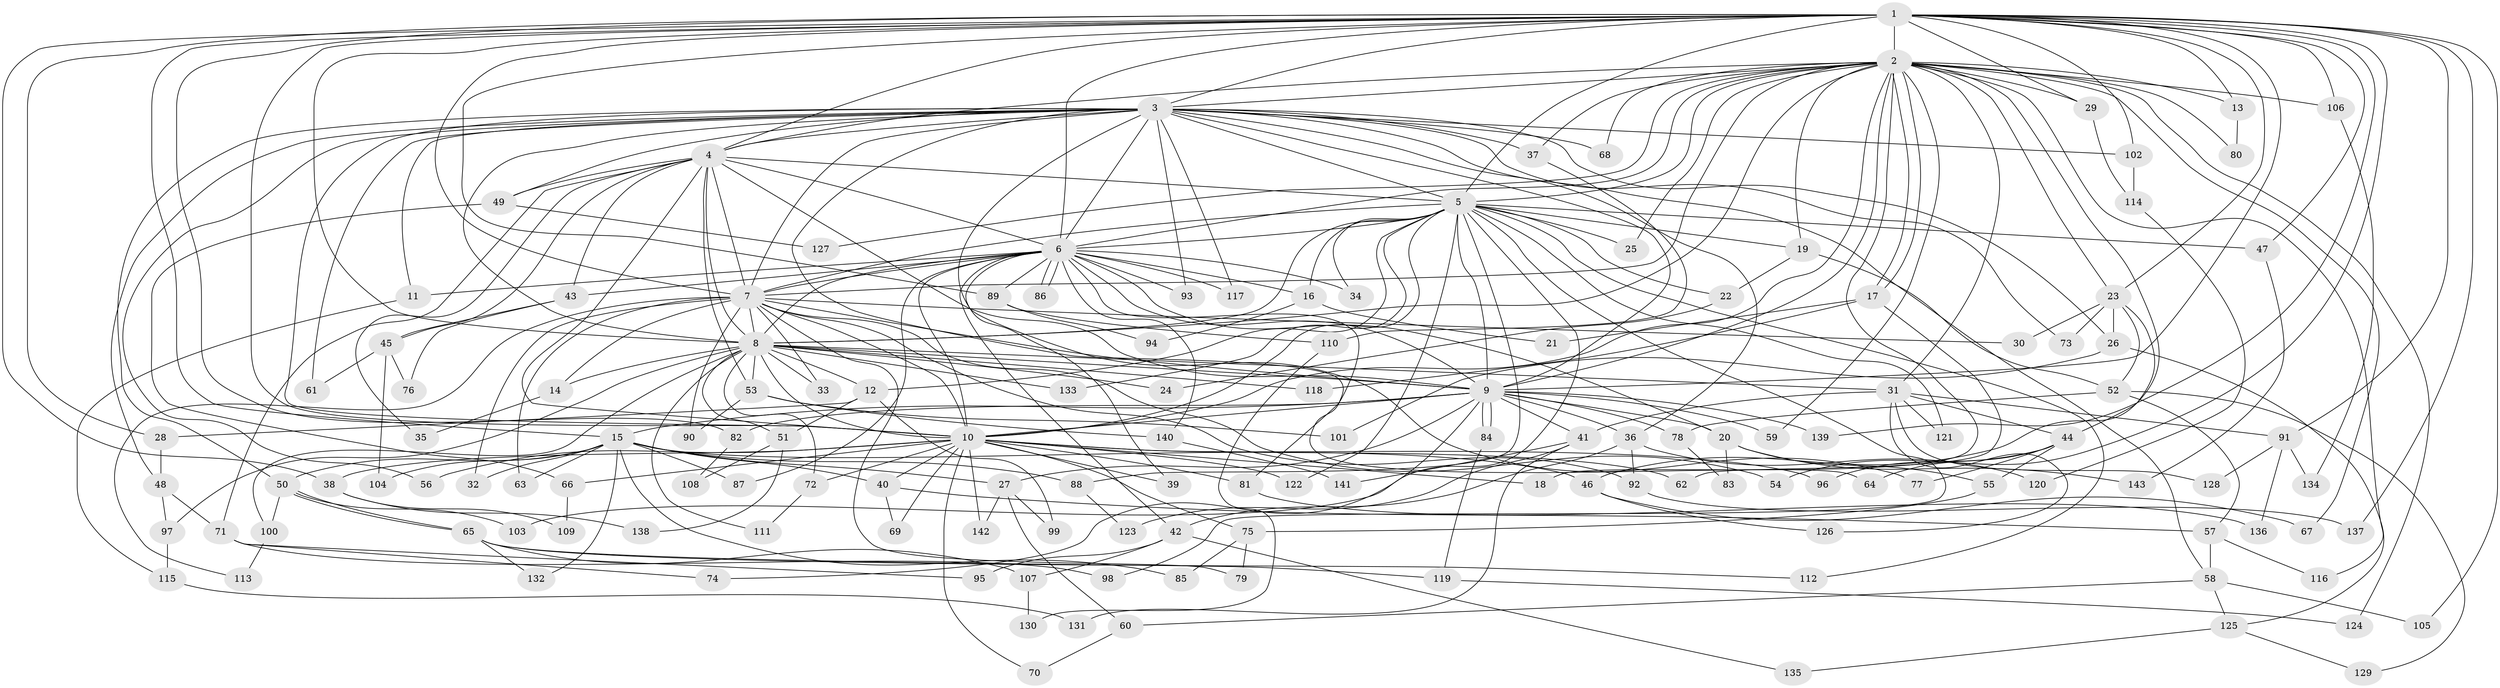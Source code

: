 // coarse degree distribution, {22: 0.011764705882352941, 33: 0.011764705882352941, 21: 0.023529411764705882, 11: 0.03529411764705882, 20: 0.011764705882352941, 23: 0.011764705882352941, 18: 0.011764705882352941, 24: 0.011764705882352941, 3: 0.2235294117647059, 5: 0.09411764705882353, 4: 0.11764705882352941, 1: 0.023529411764705882, 2: 0.3764705882352941, 6: 0.011764705882352941, 7: 0.023529411764705882}
// Generated by graph-tools (version 1.1) at 2025/17/03/04/25 18:17:26]
// undirected, 143 vertices, 311 edges
graph export_dot {
graph [start="1"]
  node [color=gray90,style=filled];
  1;
  2;
  3;
  4;
  5;
  6;
  7;
  8;
  9;
  10;
  11;
  12;
  13;
  14;
  15;
  16;
  17;
  18;
  19;
  20;
  21;
  22;
  23;
  24;
  25;
  26;
  27;
  28;
  29;
  30;
  31;
  32;
  33;
  34;
  35;
  36;
  37;
  38;
  39;
  40;
  41;
  42;
  43;
  44;
  45;
  46;
  47;
  48;
  49;
  50;
  51;
  52;
  53;
  54;
  55;
  56;
  57;
  58;
  59;
  60;
  61;
  62;
  63;
  64;
  65;
  66;
  67;
  68;
  69;
  70;
  71;
  72;
  73;
  74;
  75;
  76;
  77;
  78;
  79;
  80;
  81;
  82;
  83;
  84;
  85;
  86;
  87;
  88;
  89;
  90;
  91;
  92;
  93;
  94;
  95;
  96;
  97;
  98;
  99;
  100;
  101;
  102;
  103;
  104;
  105;
  106;
  107;
  108;
  109;
  110;
  111;
  112;
  113;
  114;
  115;
  116;
  117;
  118;
  119;
  120;
  121;
  122;
  123;
  124;
  125;
  126;
  127;
  128;
  129;
  130;
  131;
  132;
  133;
  134;
  135;
  136;
  137;
  138;
  139;
  140;
  141;
  142;
  143;
  1 -- 2;
  1 -- 3;
  1 -- 4;
  1 -- 5;
  1 -- 6;
  1 -- 7;
  1 -- 8;
  1 -- 9;
  1 -- 10;
  1 -- 13;
  1 -- 15;
  1 -- 23;
  1 -- 28;
  1 -- 29;
  1 -- 38;
  1 -- 47;
  1 -- 82;
  1 -- 89;
  1 -- 91;
  1 -- 96;
  1 -- 102;
  1 -- 105;
  1 -- 106;
  1 -- 137;
  1 -- 139;
  2 -- 3;
  2 -- 4;
  2 -- 5;
  2 -- 6;
  2 -- 7;
  2 -- 8;
  2 -- 9;
  2 -- 10;
  2 -- 13;
  2 -- 17;
  2 -- 17;
  2 -- 18;
  2 -- 19;
  2 -- 23;
  2 -- 25;
  2 -- 29;
  2 -- 31;
  2 -- 37;
  2 -- 46;
  2 -- 59;
  2 -- 67;
  2 -- 68;
  2 -- 80;
  2 -- 106;
  2 -- 116;
  2 -- 124;
  2 -- 127;
  3 -- 4;
  3 -- 5;
  3 -- 6;
  3 -- 7;
  3 -- 8;
  3 -- 9;
  3 -- 10;
  3 -- 11;
  3 -- 26;
  3 -- 36;
  3 -- 37;
  3 -- 48;
  3 -- 49;
  3 -- 50;
  3 -- 56;
  3 -- 58;
  3 -- 61;
  3 -- 64;
  3 -- 68;
  3 -- 73;
  3 -- 77;
  3 -- 93;
  3 -- 102;
  3 -- 117;
  4 -- 5;
  4 -- 6;
  4 -- 7;
  4 -- 8;
  4 -- 9;
  4 -- 10;
  4 -- 35;
  4 -- 43;
  4 -- 45;
  4 -- 49;
  4 -- 53;
  4 -- 71;
  5 -- 6;
  5 -- 7;
  5 -- 8;
  5 -- 9;
  5 -- 10;
  5 -- 12;
  5 -- 16;
  5 -- 19;
  5 -- 22;
  5 -- 25;
  5 -- 34;
  5 -- 47;
  5 -- 88;
  5 -- 98;
  5 -- 103;
  5 -- 112;
  5 -- 121;
  5 -- 122;
  5 -- 133;
  6 -- 7;
  6 -- 8;
  6 -- 9;
  6 -- 10;
  6 -- 11;
  6 -- 16;
  6 -- 20;
  6 -- 34;
  6 -- 39;
  6 -- 42;
  6 -- 43;
  6 -- 81;
  6 -- 86;
  6 -- 86;
  6 -- 87;
  6 -- 89;
  6 -- 93;
  6 -- 117;
  6 -- 140;
  7 -- 8;
  7 -- 9;
  7 -- 10;
  7 -- 14;
  7 -- 30;
  7 -- 32;
  7 -- 33;
  7 -- 54;
  7 -- 63;
  7 -- 79;
  7 -- 90;
  7 -- 92;
  7 -- 113;
  8 -- 9;
  8 -- 10;
  8 -- 12;
  8 -- 14;
  8 -- 24;
  8 -- 31;
  8 -- 33;
  8 -- 51;
  8 -- 53;
  8 -- 72;
  8 -- 97;
  8 -- 100;
  8 -- 111;
  8 -- 118;
  8 -- 133;
  9 -- 10;
  9 -- 15;
  9 -- 20;
  9 -- 27;
  9 -- 36;
  9 -- 41;
  9 -- 59;
  9 -- 74;
  9 -- 78;
  9 -- 82;
  9 -- 84;
  9 -- 84;
  9 -- 139;
  10 -- 18;
  10 -- 38;
  10 -- 39;
  10 -- 40;
  10 -- 56;
  10 -- 62;
  10 -- 66;
  10 -- 69;
  10 -- 70;
  10 -- 72;
  10 -- 75;
  10 -- 81;
  10 -- 96;
  10 -- 122;
  10 -- 142;
  11 -- 115;
  12 -- 28;
  12 -- 51;
  12 -- 99;
  13 -- 80;
  14 -- 35;
  15 -- 27;
  15 -- 32;
  15 -- 40;
  15 -- 46;
  15 -- 50;
  15 -- 63;
  15 -- 85;
  15 -- 87;
  15 -- 88;
  15 -- 104;
  15 -- 132;
  16 -- 21;
  16 -- 94;
  17 -- 21;
  17 -- 62;
  17 -- 118;
  19 -- 22;
  19 -- 52;
  20 -- 55;
  20 -- 83;
  20 -- 143;
  22 -- 24;
  23 -- 26;
  23 -- 30;
  23 -- 44;
  23 -- 52;
  23 -- 73;
  26 -- 101;
  26 -- 125;
  27 -- 60;
  27 -- 99;
  27 -- 142;
  28 -- 48;
  29 -- 114;
  31 -- 41;
  31 -- 44;
  31 -- 91;
  31 -- 121;
  31 -- 126;
  31 -- 128;
  36 -- 42;
  36 -- 92;
  36 -- 120;
  37 -- 110;
  38 -- 109;
  38 -- 138;
  40 -- 57;
  40 -- 69;
  41 -- 123;
  41 -- 131;
  41 -- 141;
  42 -- 95;
  42 -- 107;
  42 -- 135;
  43 -- 45;
  43 -- 76;
  44 -- 54;
  44 -- 55;
  44 -- 64;
  44 -- 77;
  45 -- 61;
  45 -- 76;
  45 -- 104;
  46 -- 67;
  46 -- 126;
  47 -- 143;
  48 -- 71;
  48 -- 97;
  49 -- 66;
  49 -- 127;
  50 -- 65;
  50 -- 65;
  50 -- 100;
  50 -- 103;
  51 -- 108;
  51 -- 138;
  52 -- 57;
  52 -- 78;
  52 -- 129;
  53 -- 90;
  53 -- 101;
  53 -- 140;
  55 -- 75;
  57 -- 58;
  57 -- 116;
  58 -- 60;
  58 -- 105;
  58 -- 125;
  60 -- 70;
  65 -- 107;
  65 -- 112;
  65 -- 119;
  65 -- 132;
  66 -- 109;
  71 -- 74;
  71 -- 95;
  71 -- 98;
  72 -- 111;
  75 -- 79;
  75 -- 85;
  78 -- 83;
  81 -- 136;
  82 -- 108;
  84 -- 119;
  88 -- 123;
  89 -- 94;
  89 -- 110;
  91 -- 128;
  91 -- 134;
  91 -- 136;
  92 -- 137;
  97 -- 115;
  100 -- 113;
  102 -- 114;
  106 -- 134;
  107 -- 130;
  110 -- 130;
  114 -- 120;
  115 -- 131;
  119 -- 124;
  125 -- 129;
  125 -- 135;
  140 -- 141;
}
